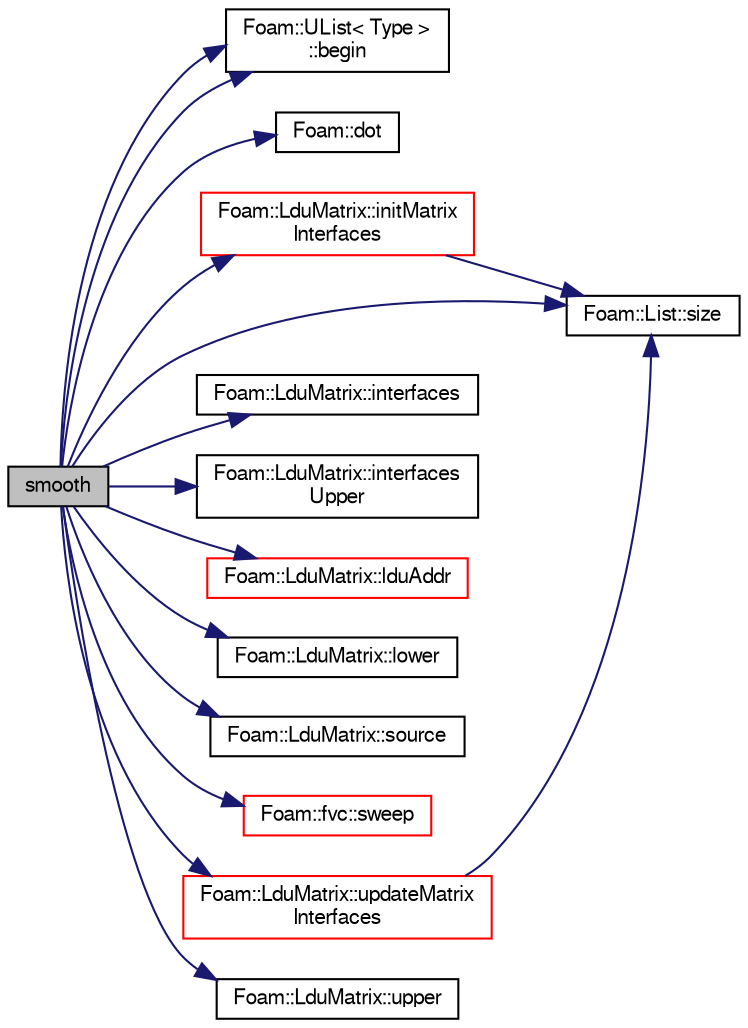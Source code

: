 digraph "smooth"
{
  bgcolor="transparent";
  edge [fontname="FreeSans",fontsize="10",labelfontname="FreeSans",labelfontsize="10"];
  node [fontname="FreeSans",fontsize="10",shape=record];
  rankdir="LR";
  Node1 [label="smooth",height=0.2,width=0.4,color="black", fillcolor="grey75", style="filled" fontcolor="black"];
  Node1 -> Node2 [color="midnightblue",fontsize="10",style="solid",fontname="FreeSans"];
  Node2 [label="Foam::UList\< Type \>\l::begin",height=0.2,width=0.4,color="black",URL="$a02659.html#a8a0643ef7f391465066f7f07d45ce934",tooltip="Return an iterator to begin traversing the UList. "];
  Node1 -> Node2 [color="midnightblue",fontsize="10",style="solid",fontname="FreeSans"];
  Node1 -> Node3 [color="midnightblue",fontsize="10",style="solid",fontname="FreeSans"];
  Node3 [label="Foam::dot",height=0.2,width=0.4,color="black",URL="$a10237.html#a6a9353de9f9fd7835505aa3fbded7f94"];
  Node1 -> Node4 [color="midnightblue",fontsize="10",style="solid",fontname="FreeSans"];
  Node4 [label="Foam::LduMatrix::initMatrix\lInterfaces",height=0.2,width=0.4,color="red",URL="$a01246.html#ae4cd7879fb5922c4042b515818d745c0",tooltip="Initialise the update of interfaced interfaces. "];
  Node4 -> Node5 [color="midnightblue",fontsize="10",style="solid",fontname="FreeSans"];
  Node5 [label="Foam::List::size",height=0.2,width=0.4,color="black",URL="$a01325.html#a8a5f6fa29bd4b500caf186f60245b384",tooltip="Override size to be inconsistent with allocated storage. "];
  Node1 -> Node6 [color="midnightblue",fontsize="10",style="solid",fontname="FreeSans"];
  Node6 [label="Foam::LduMatrix::interfaces",height=0.2,width=0.4,color="black",URL="$a01246.html#adde8974833b1a2138d21ae3b12225849",tooltip="Return interfaces. "];
  Node1 -> Node7 [color="midnightblue",fontsize="10",style="solid",fontname="FreeSans"];
  Node7 [label="Foam::LduMatrix::interfaces\lUpper",height=0.2,width=0.4,color="black",URL="$a01246.html#aeff7c2c22a82fe45cdd35cdac5845551"];
  Node1 -> Node8 [color="midnightblue",fontsize="10",style="solid",fontname="FreeSans"];
  Node8 [label="Foam::LduMatrix::lduAddr",height=0.2,width=0.4,color="red",URL="$a01246.html#a4d0ef83ad6199d0b94d565de54a9eae5",tooltip="Return the LDU addressing. "];
  Node1 -> Node9 [color="midnightblue",fontsize="10",style="solid",fontname="FreeSans"];
  Node9 [label="Foam::LduMatrix::lower",height=0.2,width=0.4,color="black",URL="$a01246.html#aed8d4c3b9386a81ed7ff9f44cb736255"];
  Node1 -> Node5 [color="midnightblue",fontsize="10",style="solid",fontname="FreeSans"];
  Node1 -> Node10 [color="midnightblue",fontsize="10",style="solid",fontname="FreeSans"];
  Node10 [label="Foam::LduMatrix::source",height=0.2,width=0.4,color="black",URL="$a01246.html#a3790e293cade7097b919633ed263158c"];
  Node1 -> Node11 [color="midnightblue",fontsize="10",style="solid",fontname="FreeSans"];
  Node11 [label="Foam::fvc::sweep",height=0.2,width=0.4,color="red",URL="$a10271.html#a0ba98d69297b54282b0a15e74ec2ec67"];
  Node1 -> Node12 [color="midnightblue",fontsize="10",style="solid",fontname="FreeSans"];
  Node12 [label="Foam::LduMatrix::updateMatrix\lInterfaces",height=0.2,width=0.4,color="red",URL="$a01246.html#a423e7e477e3b54817edd1c7b96dc82dd",tooltip="Update interfaced interfaces for matrix operations. "];
  Node12 -> Node5 [color="midnightblue",fontsize="10",style="solid",fontname="FreeSans"];
  Node1 -> Node13 [color="midnightblue",fontsize="10",style="solid",fontname="FreeSans"];
  Node13 [label="Foam::LduMatrix::upper",height=0.2,width=0.4,color="black",URL="$a01246.html#a53e005fd695b53bc8dd07c670f533b39"];
}
